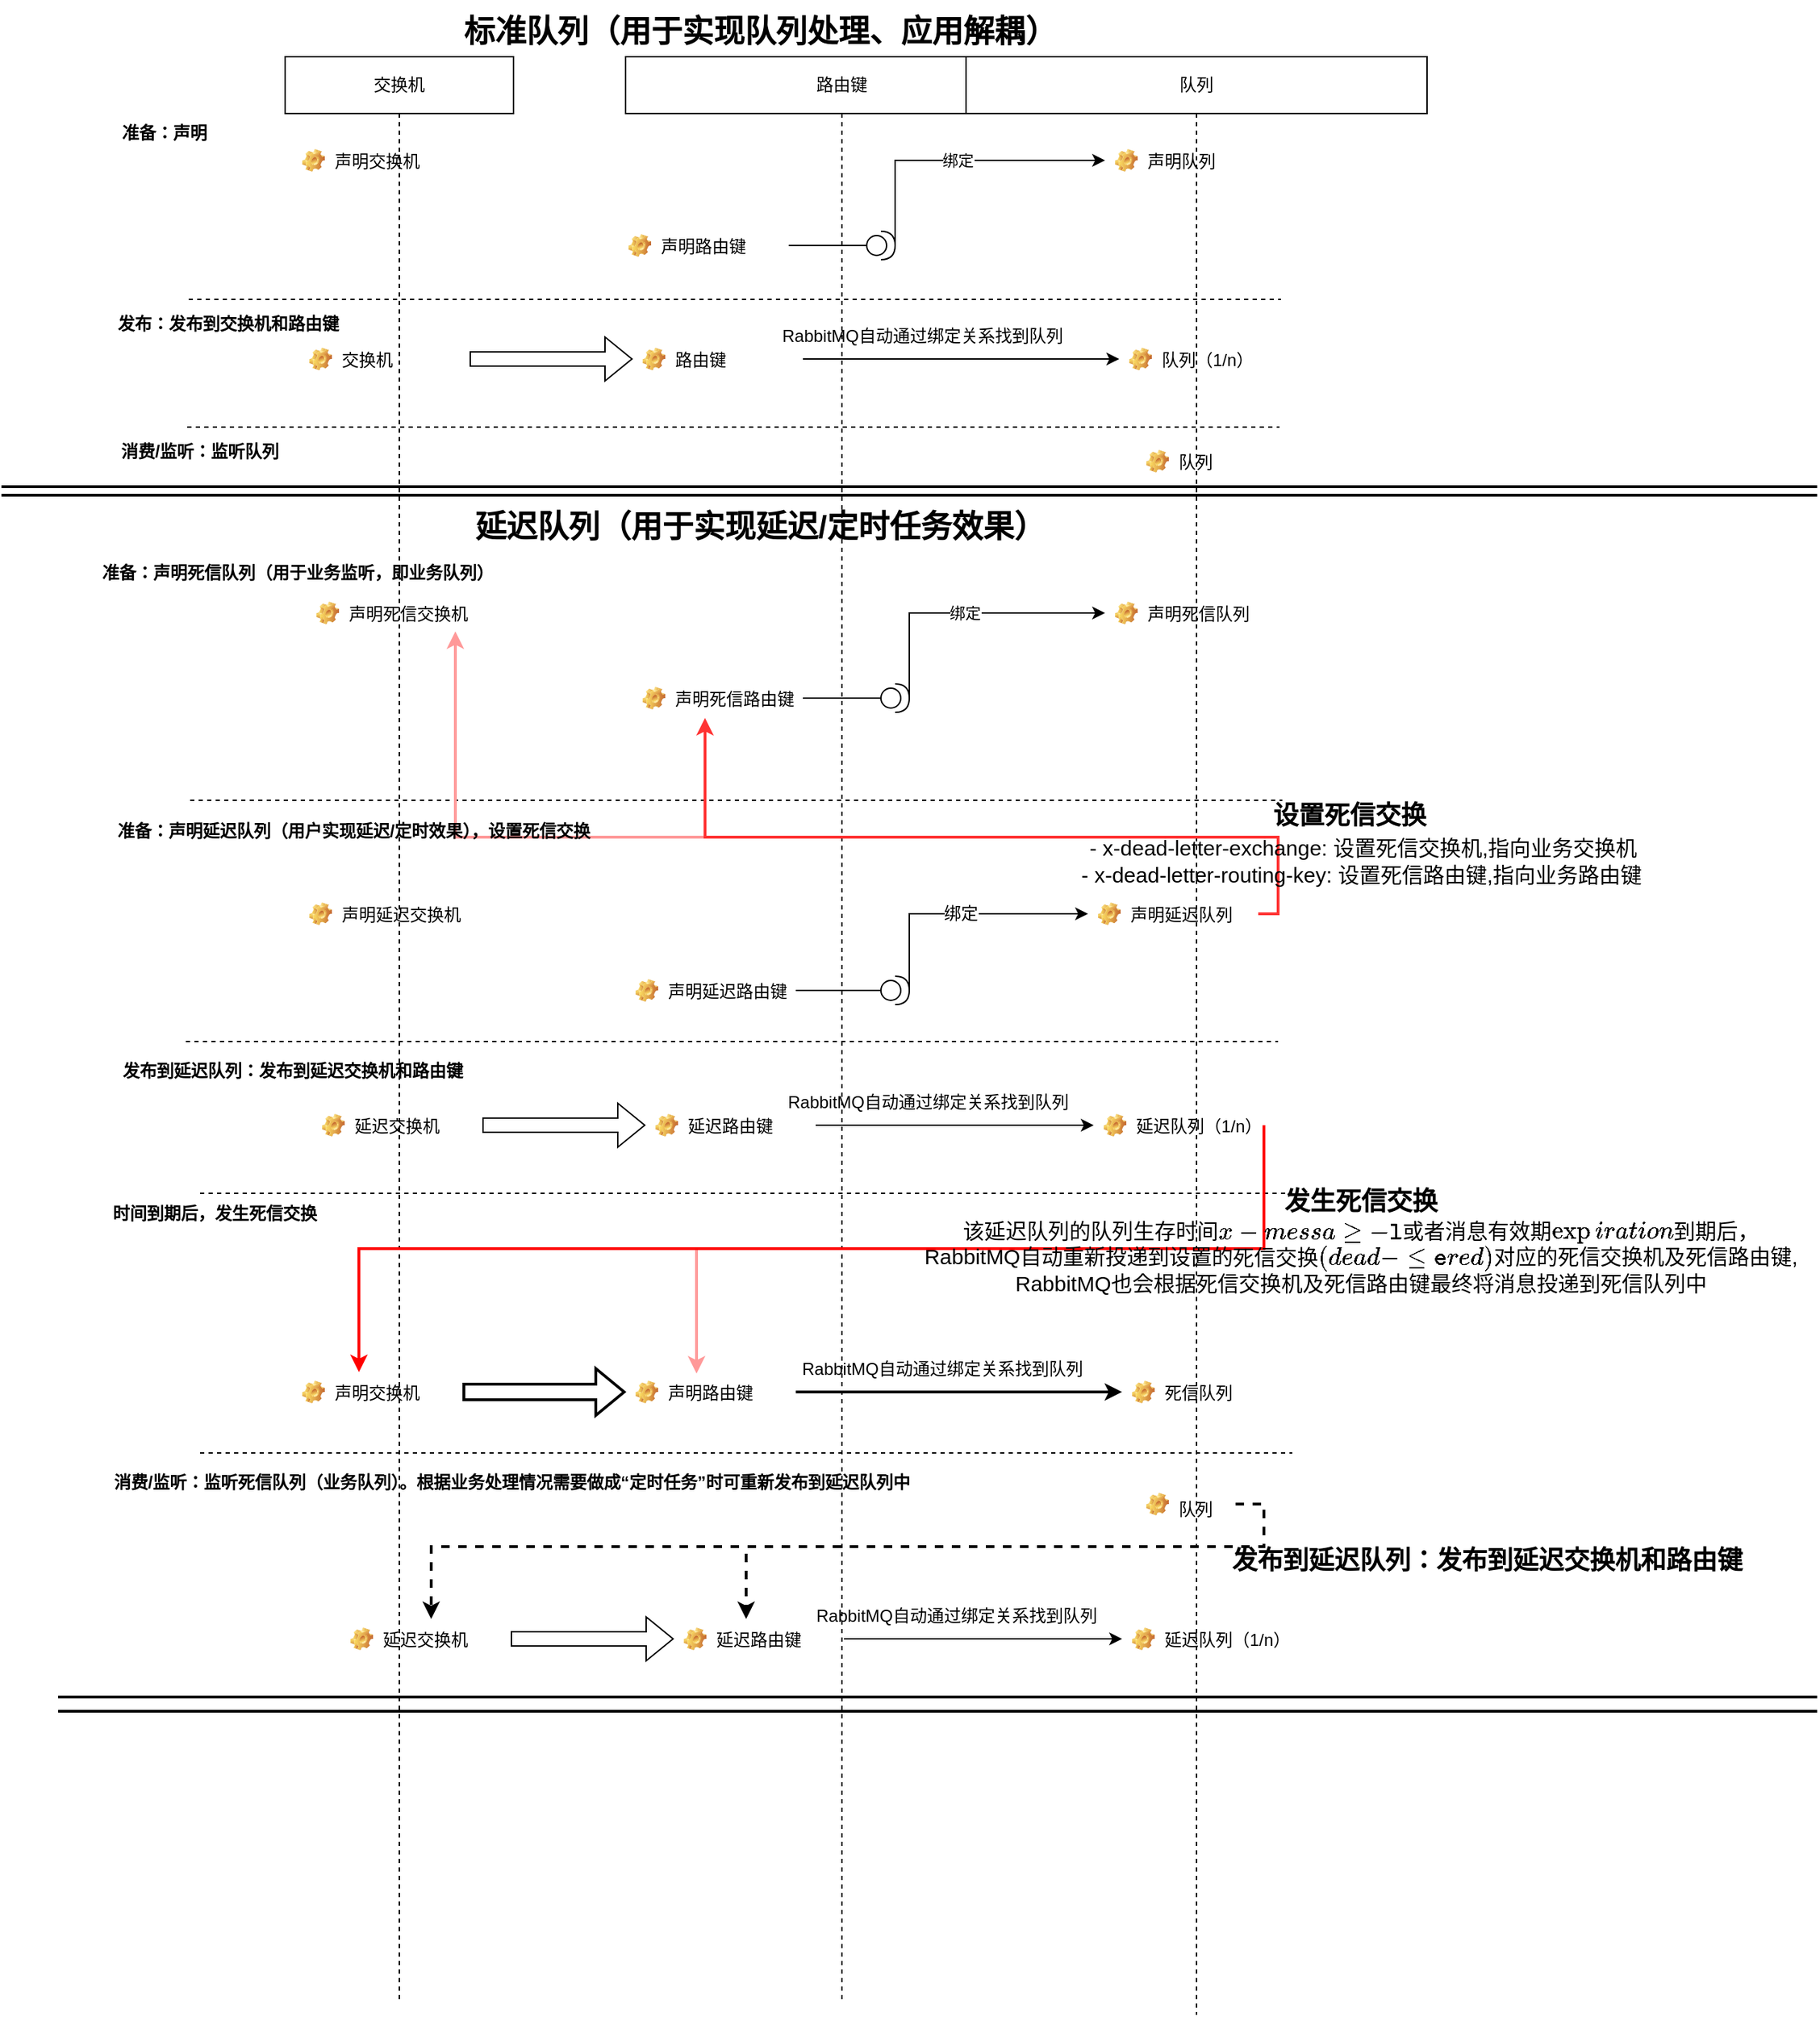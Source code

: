 <mxfile version="20.2.3" type="device"><diagram id="zh0a5OgHcHwxC3AumDXa" name="使用过程"><mxGraphModel dx="2172" dy="865" grid="1" gridSize="10" guides="1" tooltips="1" connect="1" arrows="1" fold="1" page="1" pageScale="1" pageWidth="750" pageHeight="6000" math="0" shadow="0"><root><mxCell id="0"/><mxCell id="1" parent="0"/><mxCell id="u4Y3nyjBfjq_hev0V8fb-5" value="交换机" style="shape=umlLifeline;perimeter=lifelinePerimeter;whiteSpace=wrap;html=1;container=1;collapsible=0;recursiveResize=0;outlineConnect=0;" vertex="1" parent="1"><mxGeometry x="40" y="40" width="161" height="1370" as="geometry"/></mxCell><mxCell id="u4Y3nyjBfjq_hev0V8fb-9" value="声明交换机" style="label;fontStyle=0;strokeColor=none;fillColor=none;align=left;verticalAlign=top;overflow=hidden;spacingLeft=28;spacingRight=4;rotatable=0;points=[[0,0.5],[1,0.5]];portConstraint=eastwest;imageWidth=16;imageHeight=16;image=img/clipart/Gear_128x128.png" vertex="1" parent="u4Y3nyjBfjq_hev0V8fb-5"><mxGeometry x="5" y="60" width="120" height="26" as="geometry"/></mxCell><mxCell id="u4Y3nyjBfjq_hev0V8fb-22" value="交换机" style="label;fontStyle=0;strokeColor=none;fillColor=none;align=left;verticalAlign=top;overflow=hidden;spacingLeft=28;spacingRight=4;rotatable=0;points=[[0,0.5],[1,0.5]];portConstraint=eastwest;imageWidth=16;imageHeight=16;image=img/clipart/Gear_128x128.png" vertex="1" parent="u4Y3nyjBfjq_hev0V8fb-5"><mxGeometry x="10" y="200" width="120" height="26" as="geometry"/></mxCell><mxCell id="u4Y3nyjBfjq_hev0V8fb-40" value="声明延迟交换机" style="label;fontStyle=0;strokeColor=none;fillColor=none;align=left;verticalAlign=top;overflow=hidden;spacingLeft=28;spacingRight=4;rotatable=0;points=[[0,0.5],[1,0.5]];portConstraint=eastwest;imageWidth=16;imageHeight=16;image=img/clipart/Gear_128x128.png" vertex="1" parent="u4Y3nyjBfjq_hev0V8fb-5"><mxGeometry x="10" y="591" width="120" height="26" as="geometry"/></mxCell><mxCell id="u4Y3nyjBfjq_hev0V8fb-81" value="声明交换机" style="label;fontStyle=0;strokeColor=none;fillColor=none;align=left;verticalAlign=top;overflow=hidden;spacingLeft=28;spacingRight=4;rotatable=0;points=[[0,0.5],[1,0.5]];portConstraint=eastwest;imageWidth=16;imageHeight=16;image=img/clipart/Gear_128x128.png" vertex="1" parent="u4Y3nyjBfjq_hev0V8fb-5"><mxGeometry x="5" y="928" width="120" height="26" as="geometry"/></mxCell><mxCell id="u4Y3nyjBfjq_hev0V8fb-6" value="路由键" style="shape=umlLifeline;perimeter=lifelinePerimeter;whiteSpace=wrap;html=1;container=1;collapsible=0;recursiveResize=0;outlineConnect=0;" vertex="1" parent="1"><mxGeometry x="280" y="40" width="305" height="1370" as="geometry"/></mxCell><mxCell id="u4Y3nyjBfjq_hev0V8fb-23" value="路由键" style="label;fontStyle=0;strokeColor=none;fillColor=none;align=left;verticalAlign=top;overflow=hidden;spacingLeft=28;spacingRight=4;rotatable=0;points=[[0,0.5],[1,0.5]];portConstraint=eastwest;imageWidth=16;imageHeight=16;image=img/clipart/Gear_128x128.png" vertex="1" parent="u4Y3nyjBfjq_hev0V8fb-6"><mxGeometry x="5" y="200" width="120" height="26" as="geometry"/></mxCell><mxCell id="u4Y3nyjBfjq_hev0V8fb-43" value="声明路由键" style="label;fontStyle=0;strokeColor=none;fillColor=none;align=left;verticalAlign=top;overflow=hidden;spacingLeft=28;spacingRight=4;rotatable=0;points=[[0,0.5],[1,0.5]];portConstraint=eastwest;imageWidth=16;imageHeight=16;image=img/clipart/Gear_128x128.png" vertex="1" parent="u4Y3nyjBfjq_hev0V8fb-6"><mxGeometry x="-5" y="120" width="120" height="26" as="geometry"/></mxCell><mxCell id="u4Y3nyjBfjq_hev0V8fb-46" value="声明延迟路由键" style="label;fontStyle=0;strokeColor=none;fillColor=none;align=left;verticalAlign=top;overflow=hidden;spacingLeft=28;spacingRight=4;rotatable=0;points=[[0,0.5],[1,0.5]];portConstraint=eastwest;imageWidth=16;imageHeight=16;image=img/clipart/Gear_128x128.png" vertex="1" parent="u4Y3nyjBfjq_hev0V8fb-6"><mxGeometry y="645" width="120" height="26" as="geometry"/></mxCell><mxCell id="u4Y3nyjBfjq_hev0V8fb-82" value="声明路由键" style="label;fontStyle=0;strokeColor=none;fillColor=none;align=left;verticalAlign=top;overflow=hidden;spacingLeft=28;spacingRight=4;rotatable=0;points=[[0,0.5],[1,0.5]];portConstraint=eastwest;imageWidth=16;imageHeight=16;image=img/clipart/Gear_128x128.png" vertex="1" parent="u4Y3nyjBfjq_hev0V8fb-6"><mxGeometry y="928" width="120" height="26" as="geometry"/></mxCell><mxCell id="u4Y3nyjBfjq_hev0V8fb-122" value="延迟队列（用于实现延迟/定时任务效果）" style="text;align=center;fontStyle=1;verticalAlign=middle;spacingLeft=3;spacingRight=3;strokeColor=none;rotatable=0;points=[[0,0.5],[1,0.5]];portConstraint=eastwest;fontSize=22;" vertex="1" parent="u4Y3nyjBfjq_hev0V8fb-6"><mxGeometry x="-115" y="310" width="420" height="38" as="geometry"/></mxCell><mxCell id="u4Y3nyjBfjq_hev0V8fb-7" value="队列" style="shape=umlLifeline;perimeter=lifelinePerimeter;whiteSpace=wrap;html=1;container=1;collapsible=0;recursiveResize=0;outlineConnect=0;" vertex="1" parent="1"><mxGeometry x="520" y="40" width="325" height="1380" as="geometry"/></mxCell><mxCell id="u4Y3nyjBfjq_hev0V8fb-10" value="声明队列" style="label;fontStyle=0;strokeColor=none;fillColor=none;align=left;verticalAlign=top;overflow=hidden;spacingLeft=28;spacingRight=4;rotatable=0;points=[[0,0.5],[1,0.5]];portConstraint=eastwest;imageWidth=16;imageHeight=16;image=img/clipart/Gear_128x128.png" vertex="1" parent="u4Y3nyjBfjq_hev0V8fb-7"><mxGeometry x="98" y="60" width="120" height="26" as="geometry"/></mxCell><mxCell id="u4Y3nyjBfjq_hev0V8fb-24" value="队列（1/n）" style="label;fontStyle=0;strokeColor=none;fillColor=none;align=left;verticalAlign=top;overflow=hidden;spacingLeft=28;spacingRight=4;rotatable=0;points=[[0,0.5],[1,0.5]];portConstraint=eastwest;imageWidth=16;imageHeight=16;image=img/clipart/Gear_128x128.png" vertex="1" parent="u4Y3nyjBfjq_hev0V8fb-7"><mxGeometry x="108" y="200" width="120" height="26" as="geometry"/></mxCell><mxCell id="u4Y3nyjBfjq_hev0V8fb-45" value="声明延迟队列" style="label;fontStyle=0;strokeColor=none;fillColor=none;align=left;verticalAlign=top;overflow=hidden;spacingLeft=28;spacingRight=4;rotatable=0;points=[[0,0.5],[1,0.5]];portConstraint=eastwest;imageWidth=16;imageHeight=16;image=img/clipart/Gear_128x128.png" vertex="1" parent="u4Y3nyjBfjq_hev0V8fb-7"><mxGeometry x="86" y="591" width="120" height="26" as="geometry"/></mxCell><mxCell id="u4Y3nyjBfjq_hev0V8fb-72" value="延迟交换机" style="label;fontStyle=0;strokeColor=none;fillColor=none;align=left;verticalAlign=top;overflow=hidden;spacingLeft=28;spacingRight=4;rotatable=0;points=[[0,0.5],[1,0.5]];portConstraint=eastwest;imageWidth=16;imageHeight=16;image=img/clipart/Gear_128x128.png" vertex="1" parent="u4Y3nyjBfjq_hev0V8fb-7"><mxGeometry x="-461" y="740" width="120" height="26" as="geometry"/></mxCell><mxCell id="u4Y3nyjBfjq_hev0V8fb-73" value="延迟路由键" style="label;fontStyle=0;strokeColor=none;fillColor=none;align=left;verticalAlign=top;overflow=hidden;spacingLeft=28;spacingRight=4;rotatable=0;points=[[0,0.5],[1,0.5]];portConstraint=eastwest;imageWidth=16;imageHeight=16;image=img/clipart/Gear_128x128.png" vertex="1" parent="u4Y3nyjBfjq_hev0V8fb-7"><mxGeometry x="-226" y="740" width="120" height="26" as="geometry"/></mxCell><mxCell id="u4Y3nyjBfjq_hev0V8fb-74" value="延迟队列（1/n）" style="label;fontStyle=0;strokeColor=none;fillColor=none;align=left;verticalAlign=top;overflow=hidden;spacingLeft=28;spacingRight=4;rotatable=0;points=[[0,0.5],[1,0.5]];portConstraint=eastwest;imageWidth=16;imageHeight=16;image=img/clipart/Gear_128x128.png" vertex="1" parent="u4Y3nyjBfjq_hev0V8fb-7"><mxGeometry x="90" y="740" width="120" height="26" as="geometry"/></mxCell><mxCell id="u4Y3nyjBfjq_hev0V8fb-75" value="" style="line;strokeWidth=1;fillColor=none;align=left;verticalAlign=middle;spacingTop=-1;spacingLeft=3;spacingRight=3;rotatable=0;labelPosition=right;points=[];portConstraint=eastwest;dashed=1;" vertex="1" parent="u4Y3nyjBfjq_hev0V8fb-7"><mxGeometry x="-540" y="797" width="770" height="8" as="geometry"/></mxCell><mxCell id="u4Y3nyjBfjq_hev0V8fb-76" style="edgeStyle=orthogonalEdgeStyle;rounded=0;orthogonalLoop=1;jettySize=auto;html=1;exitX=1;exitY=0.5;exitDx=0;exitDy=0;entryX=0;entryY=0.5;entryDx=0;entryDy=0;endArrow=classic;endFill=1;shape=flexArrow;" edge="1" parent="u4Y3nyjBfjq_hev0V8fb-7" source="u4Y3nyjBfjq_hev0V8fb-72" target="u4Y3nyjBfjq_hev0V8fb-73"><mxGeometry relative="1" as="geometry"/></mxCell><mxCell id="u4Y3nyjBfjq_hev0V8fb-77" style="edgeStyle=orthogonalEdgeStyle;rounded=0;orthogonalLoop=1;jettySize=auto;html=1;exitX=1;exitY=0.5;exitDx=0;exitDy=0;endArrow=classic;endFill=1;" edge="1" parent="u4Y3nyjBfjq_hev0V8fb-7" source="u4Y3nyjBfjq_hev0V8fb-73" target="u4Y3nyjBfjq_hev0V8fb-74"><mxGeometry relative="1" as="geometry"/></mxCell><mxCell id="u4Y3nyjBfjq_hev0V8fb-78" value="RabbitMQ自动通过绑定关系找到队列" style="text;html=1;align=center;verticalAlign=middle;resizable=0;points=[];autosize=1;strokeColor=none;fillColor=none;" vertex="1" parent="u4Y3nyjBfjq_hev0V8fb-7"><mxGeometry x="-137" y="722" width="220" height="30" as="geometry"/></mxCell><mxCell id="u4Y3nyjBfjq_hev0V8fb-88" value="死信队列" style="label;fontStyle=0;strokeColor=none;fillColor=none;align=left;verticalAlign=top;overflow=hidden;spacingLeft=28;spacingRight=4;rotatable=0;points=[[0,0.5],[1,0.5]];portConstraint=eastwest;imageWidth=16;imageHeight=16;image=img/clipart/Gear_128x128.png" vertex="1" parent="u4Y3nyjBfjq_hev0V8fb-7"><mxGeometry x="110" y="928" width="120" height="26" as="geometry"/></mxCell><mxCell id="u4Y3nyjBfjq_hev0V8fb-91" value="RabbitMQ自动通过绑定关系找到队列" style="text;html=1;align=center;verticalAlign=middle;resizable=0;points=[];autosize=1;strokeColor=none;fillColor=none;" vertex="1" parent="u4Y3nyjBfjq_hev0V8fb-7"><mxGeometry x="-127" y="910" width="220" height="30" as="geometry"/></mxCell><mxCell id="u4Y3nyjBfjq_hev0V8fb-119" style="edgeStyle=orthogonalEdgeStyle;rounded=0;orthogonalLoop=1;jettySize=auto;html=1;exitX=1;exitY=0.5;exitDx=0;exitDy=0;entryX=0.533;entryY=-0.038;entryDx=0;entryDy=0;entryPerimeter=0;fontSize=18;endArrow=classic;endFill=1;strokeColor=#000000;strokeWidth=2;dashed=1;" edge="1" parent="u4Y3nyjBfjq_hev0V8fb-7" source="u4Y3nyjBfjq_hev0V8fb-98" target="u4Y3nyjBfjq_hev0V8fb-112"><mxGeometry relative="1" as="geometry"><Array as="points"><mxPoint x="210" y="1020"/><mxPoint x="210" y="1050"/><mxPoint x="-377" y="1050"/></Array></mxGeometry></mxCell><mxCell id="u4Y3nyjBfjq_hev0V8fb-120" style="edgeStyle=orthogonalEdgeStyle;rounded=0;orthogonalLoop=1;jettySize=auto;html=1;exitX=1;exitY=0.5;exitDx=0;exitDy=0;entryX=0.425;entryY=-0.038;entryDx=0;entryDy=0;entryPerimeter=0;fontSize=18;endArrow=classic;endFill=1;strokeColor=#000000;strokeWidth=2;dashed=1;" edge="1" parent="u4Y3nyjBfjq_hev0V8fb-7" source="u4Y3nyjBfjq_hev0V8fb-98" target="u4Y3nyjBfjq_hev0V8fb-113"><mxGeometry relative="1" as="geometry"><Array as="points"><mxPoint x="210" y="1020"/><mxPoint x="210" y="1050"/><mxPoint x="-155" y="1050"/></Array></mxGeometry></mxCell><mxCell id="u4Y3nyjBfjq_hev0V8fb-98" value="队列" style="label;fontStyle=0;strokeColor=none;fillColor=none;align=left;verticalAlign=top;overflow=hidden;spacingLeft=28;spacingRight=4;rotatable=0;points=[[0,0.5],[1,0.5]];portConstraint=eastwest;imageWidth=16;imageHeight=16;image=img/clipart/Gear_128x128.png" vertex="1" parent="u4Y3nyjBfjq_hev0V8fb-7"><mxGeometry x="120" y="1010" width="70" height="20" as="geometry"/></mxCell><mxCell id="u4Y3nyjBfjq_hev0V8fb-107" value="声明死信队列" style="label;fontStyle=0;strokeColor=none;fillColor=none;align=left;verticalAlign=top;overflow=hidden;spacingLeft=28;spacingRight=4;rotatable=0;points=[[0,0.5],[1,0.5]];portConstraint=eastwest;imageWidth=16;imageHeight=16;image=img/clipart/Gear_128x128.png" vertex="1" parent="u4Y3nyjBfjq_hev0V8fb-7"><mxGeometry x="98" y="379" width="120" height="26" as="geometry"/></mxCell><mxCell id="u4Y3nyjBfjq_hev0V8fb-108" value="队列" style="label;fontStyle=0;strokeColor=none;fillColor=none;align=left;verticalAlign=top;overflow=hidden;spacingLeft=28;spacingRight=4;rotatable=0;points=[[0,0.5],[1,0.5]];portConstraint=eastwest;imageWidth=16;imageHeight=16;image=img/clipart/Gear_128x128.png" vertex="1" parent="u4Y3nyjBfjq_hev0V8fb-7"><mxGeometry x="120" y="272" width="120" height="26" as="geometry"/></mxCell><mxCell id="u4Y3nyjBfjq_hev0V8fb-112" value="延迟交换机" style="label;fontStyle=0;strokeColor=none;fillColor=none;align=left;verticalAlign=top;overflow=hidden;spacingLeft=28;spacingRight=4;rotatable=0;points=[[0,0.5],[1,0.5]];portConstraint=eastwest;imageWidth=16;imageHeight=16;image=img/clipart/Gear_128x128.png" vertex="1" parent="u4Y3nyjBfjq_hev0V8fb-7"><mxGeometry x="-441" y="1102" width="120" height="26" as="geometry"/></mxCell><mxCell id="u4Y3nyjBfjq_hev0V8fb-113" value="延迟路由键" style="label;fontStyle=0;strokeColor=none;fillColor=none;align=left;verticalAlign=top;overflow=hidden;spacingLeft=28;spacingRight=4;rotatable=0;points=[[0,0.5],[1,0.5]];portConstraint=eastwest;imageWidth=16;imageHeight=16;image=img/clipart/Gear_128x128.png" vertex="1" parent="u4Y3nyjBfjq_hev0V8fb-7"><mxGeometry x="-206" y="1102" width="120" height="26" as="geometry"/></mxCell><mxCell id="u4Y3nyjBfjq_hev0V8fb-114" value="延迟队列（1/n）" style="label;fontStyle=0;strokeColor=none;fillColor=none;align=left;verticalAlign=top;overflow=hidden;spacingLeft=28;spacingRight=4;rotatable=0;points=[[0,0.5],[1,0.5]];portConstraint=eastwest;imageWidth=16;imageHeight=16;image=img/clipart/Gear_128x128.png" vertex="1" parent="u4Y3nyjBfjq_hev0V8fb-7"><mxGeometry x="110" y="1102" width="120" height="26" as="geometry"/></mxCell><mxCell id="u4Y3nyjBfjq_hev0V8fb-115" style="edgeStyle=orthogonalEdgeStyle;rounded=0;orthogonalLoop=1;jettySize=auto;html=1;exitX=1;exitY=0.5;exitDx=0;exitDy=0;entryX=0;entryY=0.5;entryDx=0;entryDy=0;endArrow=classic;endFill=1;shape=flexArrow;" edge="1" parent="u4Y3nyjBfjq_hev0V8fb-7" source="u4Y3nyjBfjq_hev0V8fb-112" target="u4Y3nyjBfjq_hev0V8fb-113"><mxGeometry relative="1" as="geometry"/></mxCell><mxCell id="u4Y3nyjBfjq_hev0V8fb-116" style="edgeStyle=orthogonalEdgeStyle;rounded=0;orthogonalLoop=1;jettySize=auto;html=1;exitX=1;exitY=0.5;exitDx=0;exitDy=0;endArrow=classic;endFill=1;" edge="1" parent="u4Y3nyjBfjq_hev0V8fb-7" source="u4Y3nyjBfjq_hev0V8fb-113" target="u4Y3nyjBfjq_hev0V8fb-114"><mxGeometry relative="1" as="geometry"/></mxCell><mxCell id="u4Y3nyjBfjq_hev0V8fb-117" value="RabbitMQ自动通过绑定关系找到队列" style="text;html=1;align=center;verticalAlign=middle;resizable=0;points=[];autosize=1;strokeColor=none;fillColor=none;" vertex="1" parent="u4Y3nyjBfjq_hev0V8fb-7"><mxGeometry x="-117" y="1084" width="220" height="30" as="geometry"/></mxCell><mxCell id="u4Y3nyjBfjq_hev0V8fb-8" value="" style="line;strokeWidth=1;fillColor=none;align=left;verticalAlign=middle;spacingTop=-1;spacingLeft=3;spacingRight=3;rotatable=0;labelPosition=right;points=[];portConstraint=eastwest;dashed=1;" vertex="1" parent="1"><mxGeometry x="-29" y="297" width="770" height="8" as="geometry"/></mxCell><mxCell id="u4Y3nyjBfjq_hev0V8fb-20" value="绑定" style="edgeStyle=orthogonalEdgeStyle;rounded=0;orthogonalLoop=1;jettySize=auto;html=1;exitX=1;exitY=0.5;exitDx=0;exitDy=0;exitPerimeter=0;" edge="1" parent="1" source="u4Y3nyjBfjq_hev0V8fb-17" target="u4Y3nyjBfjq_hev0V8fb-10"><mxGeometry relative="1" as="geometry"><Array as="points"><mxPoint x="470" y="113"/></Array></mxGeometry></mxCell><mxCell id="u4Y3nyjBfjq_hev0V8fb-17" value="" style="shape=providedRequiredInterface;html=1;verticalLabelPosition=bottom;sketch=0;" vertex="1" parent="1"><mxGeometry x="450" y="163" width="20" height="20" as="geometry"/></mxCell><mxCell id="u4Y3nyjBfjq_hev0V8fb-19" style="edgeStyle=orthogonalEdgeStyle;rounded=0;orthogonalLoop=1;jettySize=auto;html=1;entryX=0;entryY=0.5;entryDx=0;entryDy=0;entryPerimeter=0;endArrow=none;endFill=0;" edge="1" parent="1" source="u4Y3nyjBfjq_hev0V8fb-43" target="u4Y3nyjBfjq_hev0V8fb-17"><mxGeometry relative="1" as="geometry"><mxPoint x="395" y="173" as="sourcePoint"/></mxGeometry></mxCell><mxCell id="u4Y3nyjBfjq_hev0V8fb-21" value="准备：声明" style="text;align=center;fontStyle=1;verticalAlign=middle;spacingLeft=3;spacingRight=3;strokeColor=none;rotatable=0;points=[[0,0.5],[1,0.5]];portConstraint=eastwest;dashed=1;" vertex="1" parent="1"><mxGeometry x="-85" y="80" width="80" height="26" as="geometry"/></mxCell><mxCell id="u4Y3nyjBfjq_hev0V8fb-25" style="edgeStyle=orthogonalEdgeStyle;rounded=0;orthogonalLoop=1;jettySize=auto;html=1;exitX=1;exitY=0.5;exitDx=0;exitDy=0;entryX=0;entryY=0.5;entryDx=0;entryDy=0;endArrow=classic;endFill=1;shape=flexArrow;" edge="1" parent="1" source="u4Y3nyjBfjq_hev0V8fb-22" target="u4Y3nyjBfjq_hev0V8fb-23"><mxGeometry relative="1" as="geometry"/></mxCell><mxCell id="u4Y3nyjBfjq_hev0V8fb-27" value="" style="line;strokeWidth=1;fillColor=none;align=left;verticalAlign=middle;spacingTop=-1;spacingLeft=3;spacingRight=3;rotatable=0;labelPosition=right;points=[];portConstraint=eastwest;dashed=1;" vertex="1" parent="1"><mxGeometry x="-28" y="207" width="770" height="8" as="geometry"/></mxCell><mxCell id="u4Y3nyjBfjq_hev0V8fb-28" style="edgeStyle=orthogonalEdgeStyle;rounded=0;orthogonalLoop=1;jettySize=auto;html=1;exitX=1;exitY=0.5;exitDx=0;exitDy=0;endArrow=classic;endFill=1;" edge="1" parent="1" source="u4Y3nyjBfjq_hev0V8fb-23" target="u4Y3nyjBfjq_hev0V8fb-24"><mxGeometry relative="1" as="geometry"/></mxCell><mxCell id="u4Y3nyjBfjq_hev0V8fb-29" value="RabbitMQ自动通过绑定关系找到队列" style="text;html=1;align=center;verticalAlign=middle;resizable=0;points=[];autosize=1;strokeColor=none;fillColor=none;" vertex="1" parent="1"><mxGeometry x="379" y="222" width="220" height="30" as="geometry"/></mxCell><mxCell id="u4Y3nyjBfjq_hev0V8fb-30" value="发布：发布到交换机和路由键" style="text;align=center;fontStyle=1;verticalAlign=middle;spacingLeft=3;spacingRight=3;strokeColor=none;rotatable=0;points=[[0,0.5],[1,0.5]];portConstraint=eastwest;" vertex="1" parent="1"><mxGeometry x="-80" y="215" width="160" height="25" as="geometry"/></mxCell><mxCell id="u4Y3nyjBfjq_hev0V8fb-37" value="" style="line;strokeWidth=2;fillColor=none;align=left;verticalAlign=middle;spacingTop=-1;spacingLeft=3;spacingRight=3;rotatable=0;labelPosition=right;points=[];portConstraint=eastwest;" vertex="1" parent="1"><mxGeometry x="-160" y="339" width="1280" height="8" as="geometry"/></mxCell><mxCell id="u4Y3nyjBfjq_hev0V8fb-38" value="消费/监听：监听队列" style="text;align=center;fontStyle=1;verticalAlign=middle;spacingLeft=3;spacingRight=3;strokeColor=none;rotatable=0;points=[[0,0.5],[1,0.5]];portConstraint=eastwest;" vertex="1" parent="1"><mxGeometry x="-80" y="305" width="120" height="25" as="geometry"/></mxCell><mxCell id="u4Y3nyjBfjq_hev0V8fb-39" value="标准队列（用于实现队列处理、应用解耦）" style="text;align=center;fontStyle=1;verticalAlign=middle;spacingLeft=3;spacingRight=3;strokeColor=none;rotatable=0;points=[[0,0.5],[1,0.5]];portConstraint=eastwest;fontSize=22;" vertex="1" parent="1"><mxGeometry x="165" width="420" height="40" as="geometry"/></mxCell><mxCell id="u4Y3nyjBfjq_hev0V8fb-41" value="" style="line;strokeWidth=2;fillColor=none;align=left;verticalAlign=middle;spacingTop=-1;spacingLeft=3;spacingRight=3;rotatable=0;labelPosition=right;points=[];portConstraint=eastwest;" vertex="1" parent="1"><mxGeometry x="-160" y="345" width="1280" height="8" as="geometry"/></mxCell><mxCell id="u4Y3nyjBfjq_hev0V8fb-49" value="绑定" style="edgeStyle=orthogonalEdgeStyle;rounded=0;orthogonalLoop=1;jettySize=auto;html=1;exitX=1;exitY=0.5;exitDx=0;exitDy=0;exitPerimeter=0;fontSize=12;endArrow=classic;endFill=1;" edge="1" parent="1" source="u4Y3nyjBfjq_hev0V8fb-47" target="u4Y3nyjBfjq_hev0V8fb-45"><mxGeometry relative="1" as="geometry"><Array as="points"><mxPoint x="480" y="644"/></Array></mxGeometry></mxCell><mxCell id="u4Y3nyjBfjq_hev0V8fb-47" value="" style="shape=providedRequiredInterface;html=1;verticalLabelPosition=bottom;sketch=0;" vertex="1" parent="1"><mxGeometry x="460" y="688" width="20" height="20" as="geometry"/></mxCell><mxCell id="u4Y3nyjBfjq_hev0V8fb-48" style="edgeStyle=orthogonalEdgeStyle;rounded=0;orthogonalLoop=1;jettySize=auto;html=1;exitX=1;exitY=0.5;exitDx=0;exitDy=0;fontSize=22;endArrow=none;endFill=0;" edge="1" parent="1" source="u4Y3nyjBfjq_hev0V8fb-46" target="u4Y3nyjBfjq_hev0V8fb-47"><mxGeometry relative="1" as="geometry"/></mxCell><mxCell id="u4Y3nyjBfjq_hev0V8fb-52" value="声明死信交换机" style="label;fontStyle=0;strokeColor=none;fillColor=none;align=left;verticalAlign=top;overflow=hidden;spacingLeft=28;spacingRight=4;rotatable=0;points=[[0,0.5],[1,0.5]];portConstraint=eastwest;imageWidth=16;imageHeight=16;image=img/clipart/Gear_128x128.png" vertex="1" parent="1"><mxGeometry x="55" y="419" width="120" height="26" as="geometry"/></mxCell><mxCell id="u4Y3nyjBfjq_hev0V8fb-53" value="声明死信路由键" style="label;fontStyle=0;strokeColor=none;fillColor=none;align=left;verticalAlign=top;overflow=hidden;spacingLeft=28;spacingRight=4;rotatable=0;points=[[0,0.5],[1,0.5]];portConstraint=eastwest;imageWidth=16;imageHeight=16;image=img/clipart/Gear_128x128.png" vertex="1" parent="1"><mxGeometry x="285" y="479" width="120" height="26" as="geometry"/></mxCell><mxCell id="u4Y3nyjBfjq_hev0V8fb-55" value="绑定" style="edgeStyle=orthogonalEdgeStyle;rounded=0;orthogonalLoop=1;jettySize=auto;html=1;exitX=1;exitY=0.5;exitDx=0;exitDy=0;exitPerimeter=0;entryX=0;entryY=0.5;entryDx=0;entryDy=0;" edge="1" parent="1" source="u4Y3nyjBfjq_hev0V8fb-56" target="u4Y3nyjBfjq_hev0V8fb-107"><mxGeometry relative="1" as="geometry"><mxPoint x="595" y="432" as="targetPoint"/><Array as="points"><mxPoint x="480" y="432"/></Array></mxGeometry></mxCell><mxCell id="u4Y3nyjBfjq_hev0V8fb-56" value="" style="shape=providedRequiredInterface;html=1;verticalLabelPosition=bottom;sketch=0;" vertex="1" parent="1"><mxGeometry x="460" y="482" width="20" height="20" as="geometry"/></mxCell><mxCell id="u4Y3nyjBfjq_hev0V8fb-57" style="edgeStyle=orthogonalEdgeStyle;rounded=0;orthogonalLoop=1;jettySize=auto;html=1;entryX=0;entryY=0.5;entryDx=0;entryDy=0;entryPerimeter=0;endArrow=none;endFill=0;" edge="1" parent="1" source="u4Y3nyjBfjq_hev0V8fb-53" target="u4Y3nyjBfjq_hev0V8fb-56"><mxGeometry relative="1" as="geometry"><mxPoint x="405" y="492" as="sourcePoint"/></mxGeometry></mxCell><mxCell id="u4Y3nyjBfjq_hev0V8fb-58" value="" style="line;strokeWidth=1;fillColor=none;align=left;verticalAlign=middle;spacingTop=-1;spacingLeft=3;spacingRight=3;rotatable=0;labelPosition=right;points=[];portConstraint=eastwest;dashed=1;" vertex="1" parent="1"><mxGeometry x="-27" y="560" width="770" height="8" as="geometry"/></mxCell><mxCell id="u4Y3nyjBfjq_hev0V8fb-59" value="准备：声明死信队列（用于业务监听，即业务队列）" style="text;align=center;fontStyle=1;verticalAlign=middle;spacingLeft=3;spacingRight=3;strokeColor=none;rotatable=0;points=[[0,0.5],[1,0.5]];portConstraint=eastwest;dashed=1;" vertex="1" parent="1"><mxGeometry x="-86" y="388" width="270" height="30" as="geometry"/></mxCell><mxCell id="u4Y3nyjBfjq_hev0V8fb-60" value="" style="line;strokeWidth=1;fillColor=none;align=left;verticalAlign=middle;spacingTop=-1;spacingLeft=3;spacingRight=3;rotatable=0;labelPosition=right;points=[];portConstraint=eastwest;dashed=1;" vertex="1" parent="1"><mxGeometry x="-30" y="730" width="770" height="8" as="geometry"/></mxCell><mxCell id="u4Y3nyjBfjq_hev0V8fb-62" style="edgeStyle=orthogonalEdgeStyle;rounded=0;orthogonalLoop=1;jettySize=auto;html=1;exitX=1;exitY=0.5;exitDx=0;exitDy=0;fontSize=12;endArrow=classic;endFill=1;strokeWidth=2;strokeColor=#FF9999;" edge="1" parent="1" source="u4Y3nyjBfjq_hev0V8fb-45" target="u4Y3nyjBfjq_hev0V8fb-52"><mxGeometry relative="1" as="geometry"><Array as="points"><mxPoint x="740" y="644"/><mxPoint x="740" y="590"/><mxPoint x="160" y="590"/></Array></mxGeometry></mxCell><mxCell id="u4Y3nyjBfjq_hev0V8fb-63" style="edgeStyle=orthogonalEdgeStyle;rounded=0;orthogonalLoop=1;jettySize=auto;html=1;exitX=1;exitY=0.5;exitDx=0;exitDy=0;entryX=0.425;entryY=1.038;entryDx=0;entryDy=0;entryPerimeter=0;fontSize=12;endArrow=classic;endFill=1;strokeWidth=2;strokeColor=#FF3333;" edge="1" parent="1" source="u4Y3nyjBfjq_hev0V8fb-45" target="u4Y3nyjBfjq_hev0V8fb-53"><mxGeometry relative="1" as="geometry"><Array as="points"><mxPoint x="740" y="644"/><mxPoint x="740" y="590"/><mxPoint x="336" y="590"/></Array></mxGeometry></mxCell><mxCell id="u4Y3nyjBfjq_hev0V8fb-79" value="发布到延迟队列：发布到延迟交换机和路由键" style="text;align=center;fontStyle=1;verticalAlign=middle;spacingLeft=3;spacingRight=3;strokeColor=none;rotatable=0;points=[[0,0.5],[1,0.5]];portConstraint=eastwest;" vertex="1" parent="1"><mxGeometry x="-80" y="738" width="251" height="32" as="geometry"/></mxCell><mxCell id="u4Y3nyjBfjq_hev0V8fb-84" style="edgeStyle=orthogonalEdgeStyle;rounded=0;orthogonalLoop=1;jettySize=auto;html=1;exitX=1;exitY=0.5;exitDx=0;exitDy=0;entryX=0.417;entryY=0;entryDx=0;entryDy=0;entryPerimeter=0;fontSize=15;endArrow=classic;endFill=1;strokeColor=#FF9999;strokeWidth=2;" edge="1" parent="1" source="u4Y3nyjBfjq_hev0V8fb-74" target="u4Y3nyjBfjq_hev0V8fb-82"><mxGeometry relative="1" as="geometry"><Array as="points"><mxPoint x="730" y="793"/><mxPoint x="730" y="880"/><mxPoint x="330" y="880"/></Array></mxGeometry></mxCell><mxCell id="u4Y3nyjBfjq_hev0V8fb-83" style="edgeStyle=orthogonalEdgeStyle;rounded=0;orthogonalLoop=1;jettySize=auto;html=1;exitX=1;exitY=0.5;exitDx=0;exitDy=0;entryX=0.392;entryY=-0.038;entryDx=0;entryDy=0;entryPerimeter=0;fontSize=15;endArrow=classic;endFill=1;strokeColor=#FF0000;strokeWidth=2;" edge="1" parent="1" source="u4Y3nyjBfjq_hev0V8fb-74" target="u4Y3nyjBfjq_hev0V8fb-81"><mxGeometry relative="1" as="geometry"><Array as="points"><mxPoint x="730" y="793"/><mxPoint x="730" y="880"/><mxPoint x="92" y="880"/></Array></mxGeometry></mxCell><mxCell id="u4Y3nyjBfjq_hev0V8fb-89" style="edgeStyle=orthogonalEdgeStyle;rounded=0;orthogonalLoop=1;jettySize=auto;html=1;exitX=1;exitY=0.5;exitDx=0;exitDy=0;entryX=0;entryY=0.5;entryDx=0;entryDy=0;fontSize=18;endArrow=classic;endFill=1;strokeColor=#000000;strokeWidth=2;shape=flexArrow;" edge="1" parent="1" source="u4Y3nyjBfjq_hev0V8fb-81" target="u4Y3nyjBfjq_hev0V8fb-82"><mxGeometry relative="1" as="geometry"/></mxCell><mxCell id="u4Y3nyjBfjq_hev0V8fb-90" style="edgeStyle=orthogonalEdgeStyle;rounded=0;orthogonalLoop=1;jettySize=auto;html=1;exitX=1;exitY=0.5;exitDx=0;exitDy=0;fontSize=18;endArrow=classic;endFill=1;strokeColor=#000000;strokeWidth=2;" edge="1" parent="1" source="u4Y3nyjBfjq_hev0V8fb-82" target="u4Y3nyjBfjq_hev0V8fb-88"><mxGeometry relative="1" as="geometry"/></mxCell><mxCell id="u4Y3nyjBfjq_hev0V8fb-94" value="" style="line;strokeWidth=1;fillColor=none;align=left;verticalAlign=middle;spacingTop=-1;spacingLeft=3;spacingRight=3;rotatable=0;labelPosition=right;points=[];portConstraint=eastwest;dashed=1;" vertex="1" parent="1"><mxGeometry x="-20" y="1020" width="770" height="8" as="geometry"/></mxCell><mxCell id="u4Y3nyjBfjq_hev0V8fb-100" value="" style="line;strokeWidth=2;fillColor=none;align=left;verticalAlign=middle;spacingTop=-1;spacingLeft=3;spacingRight=3;rotatable=0;labelPosition=right;points=[];portConstraint=eastwest;" vertex="1" parent="1"><mxGeometry x="-120" y="1192" width="1240" height="8" as="geometry"/></mxCell><mxCell id="u4Y3nyjBfjq_hev0V8fb-99" value="消费/监听：监听死信队列（业务队列）。根据业务处理情况需要做成“定时任务”时可重新发布到延迟队列中" style="text;align=center;fontStyle=1;verticalAlign=middle;spacingLeft=3;spacingRight=3;strokeColor=none;rotatable=0;points=[[0,0.5],[1,0.5]];portConstraint=eastwest;" vertex="1" parent="1"><mxGeometry x="-80" y="1028" width="560" height="32" as="geometry"/></mxCell><mxCell id="u4Y3nyjBfjq_hev0V8fb-61" value="准备：声明延迟队列（用户实现延迟/定时效果），设置死信交换" style="text;align=center;fontStyle=1;verticalAlign=middle;spacingLeft=3;spacingRight=3;strokeColor=none;rotatable=0;points=[[0,0.5],[1,0.5]];portConstraint=eastwest;dashed=1;" vertex="1" parent="1"><mxGeometry x="-85" y="570" width="347" height="30" as="geometry"/></mxCell><mxCell id="u4Y3nyjBfjq_hev0V8fb-97" value="时间到期后，发生死信交换" style="text;align=center;fontStyle=1;verticalAlign=middle;spacingLeft=3;spacingRight=3;strokeColor=none;rotatable=0;points=[[0,0.5],[1,0.5]];portConstraint=eastwest;" vertex="1" parent="1"><mxGeometry x="-100" y="840" width="181" height="29" as="geometry"/></mxCell><mxCell id="u4Y3nyjBfjq_hev0V8fb-85" value="&lt;div&gt;&lt;font style=&quot;font-size: 18px;&quot;&gt;&lt;b&gt;发生死信交换&lt;/b&gt;&lt;/font&gt;&lt;/div&gt;&lt;div&gt;该延迟队列的队列生存时间`x-message-ttl`或者消息有效期`expiration`到期后，&lt;/div&gt;&lt;div&gt;RabbitMQ自动重新投递到设置的`死信交换(dead-lettered)`对应的死信交换机及死信路由键,&lt;/div&gt;&lt;div&gt;RabbitMQ也会根据死信交换机及死信路由键最终将消息投递到死信队列中&lt;/div&gt;" style="text;html=1;align=center;verticalAlign=middle;resizable=0;points=[];autosize=1;strokeColor=none;fillColor=none;fontSize=15;" vertex="1" parent="1"><mxGeometry x="488" y="830" width="620" height="90" as="geometry"/></mxCell><mxCell id="u4Y3nyjBfjq_hev0V8fb-64" value="&lt;div style=&quot;font-size: 18px;&quot;&gt;&lt;font style=&quot;font-size: 18px;&quot;&gt;&lt;b&gt;设置死信交换&lt;/b&gt;&lt;/font&gt;&lt;/div&gt;&lt;div style=&quot;font-size: 15px;&quot;&gt;&lt;font style=&quot;font-size: 18px;&quot;&gt;&amp;nbsp; &amp;nbsp;&lt;/font&gt;&lt;font style=&quot;font-size: 15px;&quot;&gt; - x-dead-letter-exchange: 设置死信交换机,指向业务交换机&lt;/font&gt;&lt;/div&gt;&lt;div style=&quot;font-size: 15px;&quot;&gt;&lt;font style=&quot;font-size: 15px;&quot;&gt;&amp;nbsp; &amp;nbsp; - x-dead-letter-routing-key: 设置死信路由键,指向业务路由键&lt;/font&gt;&lt;/div&gt;" style="text;html=1;align=center;verticalAlign=middle;resizable=0;points=[];autosize=1;fontSize=12;" vertex="1" parent="1"><mxGeometry x="570" y="560" width="440" height="70" as="geometry"/></mxCell><mxCell id="u4Y3nyjBfjq_hev0V8fb-118" value="发布到延迟队列：发布到延迟交换机和路由键" style="text;align=center;fontStyle=1;verticalAlign=middle;spacingLeft=3;spacingRight=3;strokeColor=none;rotatable=0;points=[[0,0.5],[1,0.5]];portConstraint=eastwest;fontSize=18;" vertex="1" parent="1"><mxGeometry x="702" y="1079" width="371" height="38" as="geometry"/></mxCell><mxCell id="u4Y3nyjBfjq_hev0V8fb-121" value="" style="line;strokeWidth=2;fillColor=none;align=left;verticalAlign=middle;spacingTop=-1;spacingLeft=3;spacingRight=3;rotatable=0;labelPosition=right;points=[];portConstraint=eastwest;" vertex="1" parent="1"><mxGeometry x="-120" y="1202" width="1240" height="8" as="geometry"/></mxCell></root></mxGraphModel></diagram></mxfile>